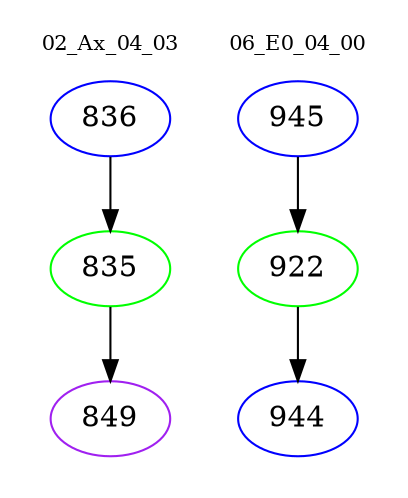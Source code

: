 digraph{
subgraph cluster_0 {
color = white
label = "02_Ax_04_03";
fontsize=10;
T0_836 [label="836", color="blue"]
T0_836 -> T0_835 [color="black"]
T0_835 [label="835", color="green"]
T0_835 -> T0_849 [color="black"]
T0_849 [label="849", color="purple"]
}
subgraph cluster_1 {
color = white
label = "06_E0_04_00";
fontsize=10;
T1_945 [label="945", color="blue"]
T1_945 -> T1_922 [color="black"]
T1_922 [label="922", color="green"]
T1_922 -> T1_944 [color="black"]
T1_944 [label="944", color="blue"]
}
}

